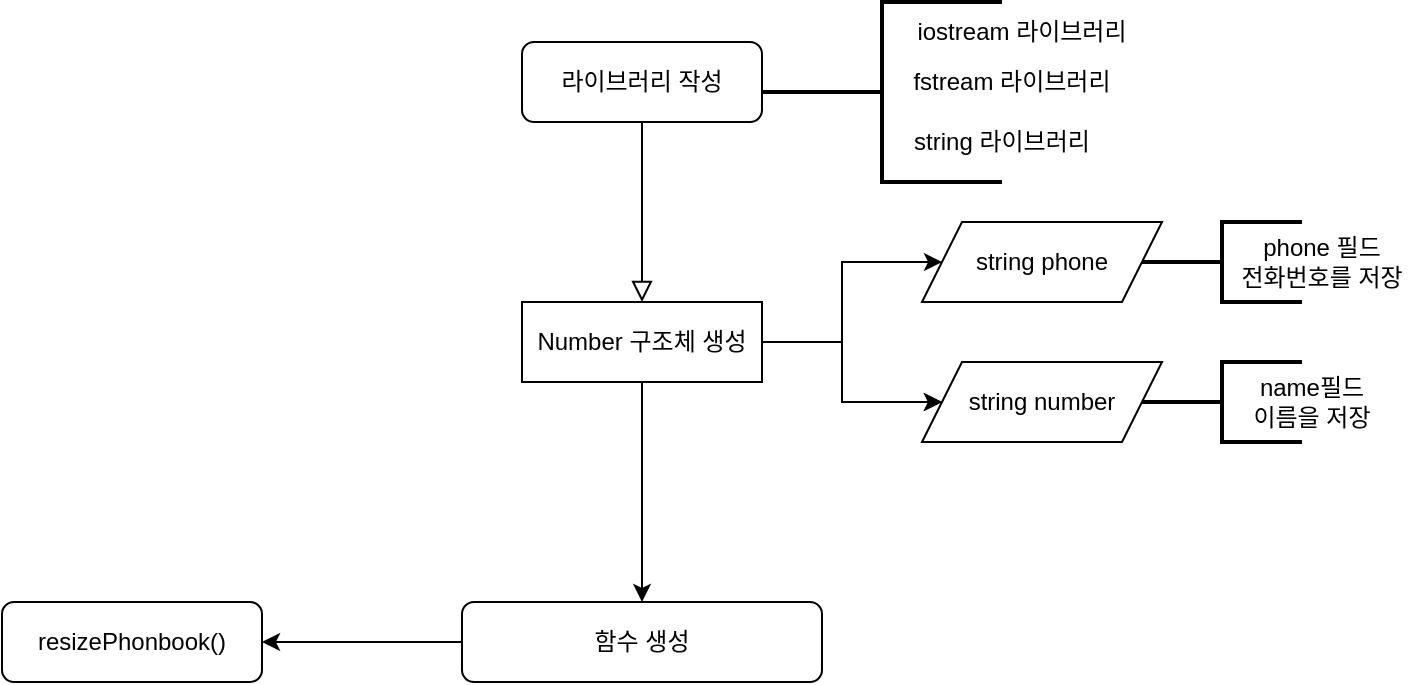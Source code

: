 <mxfile version="24.7.16">
  <diagram id="C5RBs43oDa-KdzZeNtuy" name="Page-1">
    <mxGraphModel dx="1290" dy="557" grid="1" gridSize="10" guides="1" tooltips="1" connect="1" arrows="1" fold="1" page="1" pageScale="1" pageWidth="827" pageHeight="1169" math="0" shadow="0">
      <root>
        <mxCell id="WIyWlLk6GJQsqaUBKTNV-0" />
        <mxCell id="WIyWlLk6GJQsqaUBKTNV-1" parent="WIyWlLk6GJQsqaUBKTNV-0" />
        <mxCell id="WIyWlLk6GJQsqaUBKTNV-2" value="" style="rounded=0;html=1;jettySize=auto;orthogonalLoop=1;fontSize=11;endArrow=block;endFill=0;endSize=8;strokeWidth=1;shadow=0;labelBackgroundColor=none;edgeStyle=orthogonalEdgeStyle;entryX=0.5;entryY=0;entryDx=0;entryDy=0;" parent="WIyWlLk6GJQsqaUBKTNV-1" source="WIyWlLk6GJQsqaUBKTNV-3" target="g7YDLFYQn1koHxjDutFm-1" edge="1">
          <mxGeometry relative="1" as="geometry">
            <mxPoint x="400" y="140" as="targetPoint" />
            <Array as="points" />
          </mxGeometry>
        </mxCell>
        <mxCell id="WIyWlLk6GJQsqaUBKTNV-3" value="라이브러리 작성" style="rounded=1;whiteSpace=wrap;html=1;fontSize=12;glass=0;strokeWidth=1;shadow=0;" parent="WIyWlLk6GJQsqaUBKTNV-1" vertex="1">
          <mxGeometry x="340" y="30" width="120" height="40" as="geometry" />
        </mxCell>
        <mxCell id="g7YDLFYQn1koHxjDutFm-14" value="" style="edgeStyle=orthogonalEdgeStyle;rounded=0;orthogonalLoop=1;jettySize=auto;html=1;" edge="1" parent="WIyWlLk6GJQsqaUBKTNV-1" source="g7YDLFYQn1koHxjDutFm-1" target="g7YDLFYQn1koHxjDutFm-12">
          <mxGeometry relative="1" as="geometry" />
        </mxCell>
        <mxCell id="g7YDLFYQn1koHxjDutFm-15" value="" style="edgeStyle=orthogonalEdgeStyle;rounded=0;orthogonalLoop=1;jettySize=auto;html=1;" edge="1" parent="WIyWlLk6GJQsqaUBKTNV-1" source="g7YDLFYQn1koHxjDutFm-1" target="g7YDLFYQn1koHxjDutFm-12">
          <mxGeometry relative="1" as="geometry" />
        </mxCell>
        <mxCell id="g7YDLFYQn1koHxjDutFm-17" style="edgeStyle=orthogonalEdgeStyle;rounded=0;orthogonalLoop=1;jettySize=auto;html=1;" edge="1" parent="WIyWlLk6GJQsqaUBKTNV-1" source="g7YDLFYQn1koHxjDutFm-1" target="g7YDLFYQn1koHxjDutFm-9">
          <mxGeometry relative="1" as="geometry" />
        </mxCell>
        <mxCell id="g7YDLFYQn1koHxjDutFm-35" value="" style="edgeStyle=orthogonalEdgeStyle;rounded=0;orthogonalLoop=1;jettySize=auto;html=1;" edge="1" parent="WIyWlLk6GJQsqaUBKTNV-1" source="g7YDLFYQn1koHxjDutFm-1" target="g7YDLFYQn1koHxjDutFm-34">
          <mxGeometry relative="1" as="geometry" />
        </mxCell>
        <mxCell id="g7YDLFYQn1koHxjDutFm-1" value="Number 구조체 생성" style="rounded=0;whiteSpace=wrap;html=1;" vertex="1" parent="WIyWlLk6GJQsqaUBKTNV-1">
          <mxGeometry x="340" y="160" width="120" height="40" as="geometry" />
        </mxCell>
        <mxCell id="g7YDLFYQn1koHxjDutFm-9" value="string phone" style="shape=parallelogram;perimeter=parallelogramPerimeter;whiteSpace=wrap;html=1;fixedSize=1;" vertex="1" parent="WIyWlLk6GJQsqaUBKTNV-1">
          <mxGeometry x="540" y="120" width="120" height="40" as="geometry" />
        </mxCell>
        <mxCell id="g7YDLFYQn1koHxjDutFm-10" style="edgeStyle=orthogonalEdgeStyle;rounded=0;orthogonalLoop=1;jettySize=auto;html=1;exitX=0.5;exitY=1;exitDx=0;exitDy=0;" edge="1" parent="WIyWlLk6GJQsqaUBKTNV-1" source="g7YDLFYQn1koHxjDutFm-9" target="g7YDLFYQn1koHxjDutFm-9">
          <mxGeometry relative="1" as="geometry" />
        </mxCell>
        <mxCell id="g7YDLFYQn1koHxjDutFm-12" value="string number" style="shape=parallelogram;perimeter=parallelogramPerimeter;whiteSpace=wrap;html=1;fixedSize=1;direction=east;" vertex="1" parent="WIyWlLk6GJQsqaUBKTNV-1">
          <mxGeometry x="540" y="190" width="120" height="40" as="geometry" />
        </mxCell>
        <mxCell id="g7YDLFYQn1koHxjDutFm-18" value="phone 필드&lt;div&gt;전화번호를 저장&lt;/div&gt;" style="text;html=1;align=center;verticalAlign=middle;whiteSpace=wrap;rounded=0;" vertex="1" parent="WIyWlLk6GJQsqaUBKTNV-1">
          <mxGeometry x="695" y="125" width="90" height="30" as="geometry" />
        </mxCell>
        <mxCell id="g7YDLFYQn1koHxjDutFm-21" value="name필드&lt;div&gt;이름을 저장&lt;/div&gt;" style="text;html=1;align=center;verticalAlign=middle;whiteSpace=wrap;rounded=0;" vertex="1" parent="WIyWlLk6GJQsqaUBKTNV-1">
          <mxGeometry x="685" y="195" width="100" height="30" as="geometry" />
        </mxCell>
        <mxCell id="g7YDLFYQn1koHxjDutFm-23" value="" style="strokeWidth=2;html=1;shape=mxgraph.flowchart.annotation_2;align=left;labelPosition=right;pointerEvents=1;" vertex="1" parent="WIyWlLk6GJQsqaUBKTNV-1">
          <mxGeometry x="650" y="190" width="80" height="40" as="geometry" />
        </mxCell>
        <mxCell id="g7YDLFYQn1koHxjDutFm-24" value="" style="strokeWidth=2;html=1;shape=mxgraph.flowchart.annotation_2;align=left;labelPosition=right;pointerEvents=1;" vertex="1" parent="WIyWlLk6GJQsqaUBKTNV-1">
          <mxGeometry x="650" y="120" width="80" height="40" as="geometry" />
        </mxCell>
        <mxCell id="g7YDLFYQn1koHxjDutFm-28" value="iostream 라이브러리" style="text;html=1;align=center;verticalAlign=middle;whiteSpace=wrap;rounded=0;" vertex="1" parent="WIyWlLk6GJQsqaUBKTNV-1">
          <mxGeometry x="530" y="10" width="120" height="30" as="geometry" />
        </mxCell>
        <mxCell id="g7YDLFYQn1koHxjDutFm-29" value="fstream 라이브러리" style="text;html=1;align=center;verticalAlign=middle;whiteSpace=wrap;rounded=0;" vertex="1" parent="WIyWlLk6GJQsqaUBKTNV-1">
          <mxGeometry x="530" y="35" width="110" height="30" as="geometry" />
        </mxCell>
        <mxCell id="g7YDLFYQn1koHxjDutFm-30" value="string 라이브러리" style="text;html=1;align=center;verticalAlign=middle;whiteSpace=wrap;rounded=0;" vertex="1" parent="WIyWlLk6GJQsqaUBKTNV-1">
          <mxGeometry x="520" y="65" width="120" height="30" as="geometry" />
        </mxCell>
        <mxCell id="g7YDLFYQn1koHxjDutFm-31" value="" style="strokeWidth=2;html=1;shape=mxgraph.flowchart.annotation_2;align=left;labelPosition=right;pointerEvents=1;" vertex="1" parent="WIyWlLk6GJQsqaUBKTNV-1">
          <mxGeometry x="460" y="10" width="120" height="90" as="geometry" />
        </mxCell>
        <mxCell id="g7YDLFYQn1koHxjDutFm-42" value="" style="edgeStyle=orthogonalEdgeStyle;rounded=0;orthogonalLoop=1;jettySize=auto;html=1;" edge="1" parent="WIyWlLk6GJQsqaUBKTNV-1" source="g7YDLFYQn1koHxjDutFm-34" target="g7YDLFYQn1koHxjDutFm-41">
          <mxGeometry relative="1" as="geometry" />
        </mxCell>
        <mxCell id="g7YDLFYQn1koHxjDutFm-34" value="함수 생성" style="rounded=1;whiteSpace=wrap;html=1;" vertex="1" parent="WIyWlLk6GJQsqaUBKTNV-1">
          <mxGeometry x="310" y="310" width="180" height="40" as="geometry" />
        </mxCell>
        <mxCell id="g7YDLFYQn1koHxjDutFm-41" value="resizePhonbook()" style="rounded=1;whiteSpace=wrap;html=1;" vertex="1" parent="WIyWlLk6GJQsqaUBKTNV-1">
          <mxGeometry x="80" y="310" width="130" height="40" as="geometry" />
        </mxCell>
      </root>
    </mxGraphModel>
  </diagram>
</mxfile>
